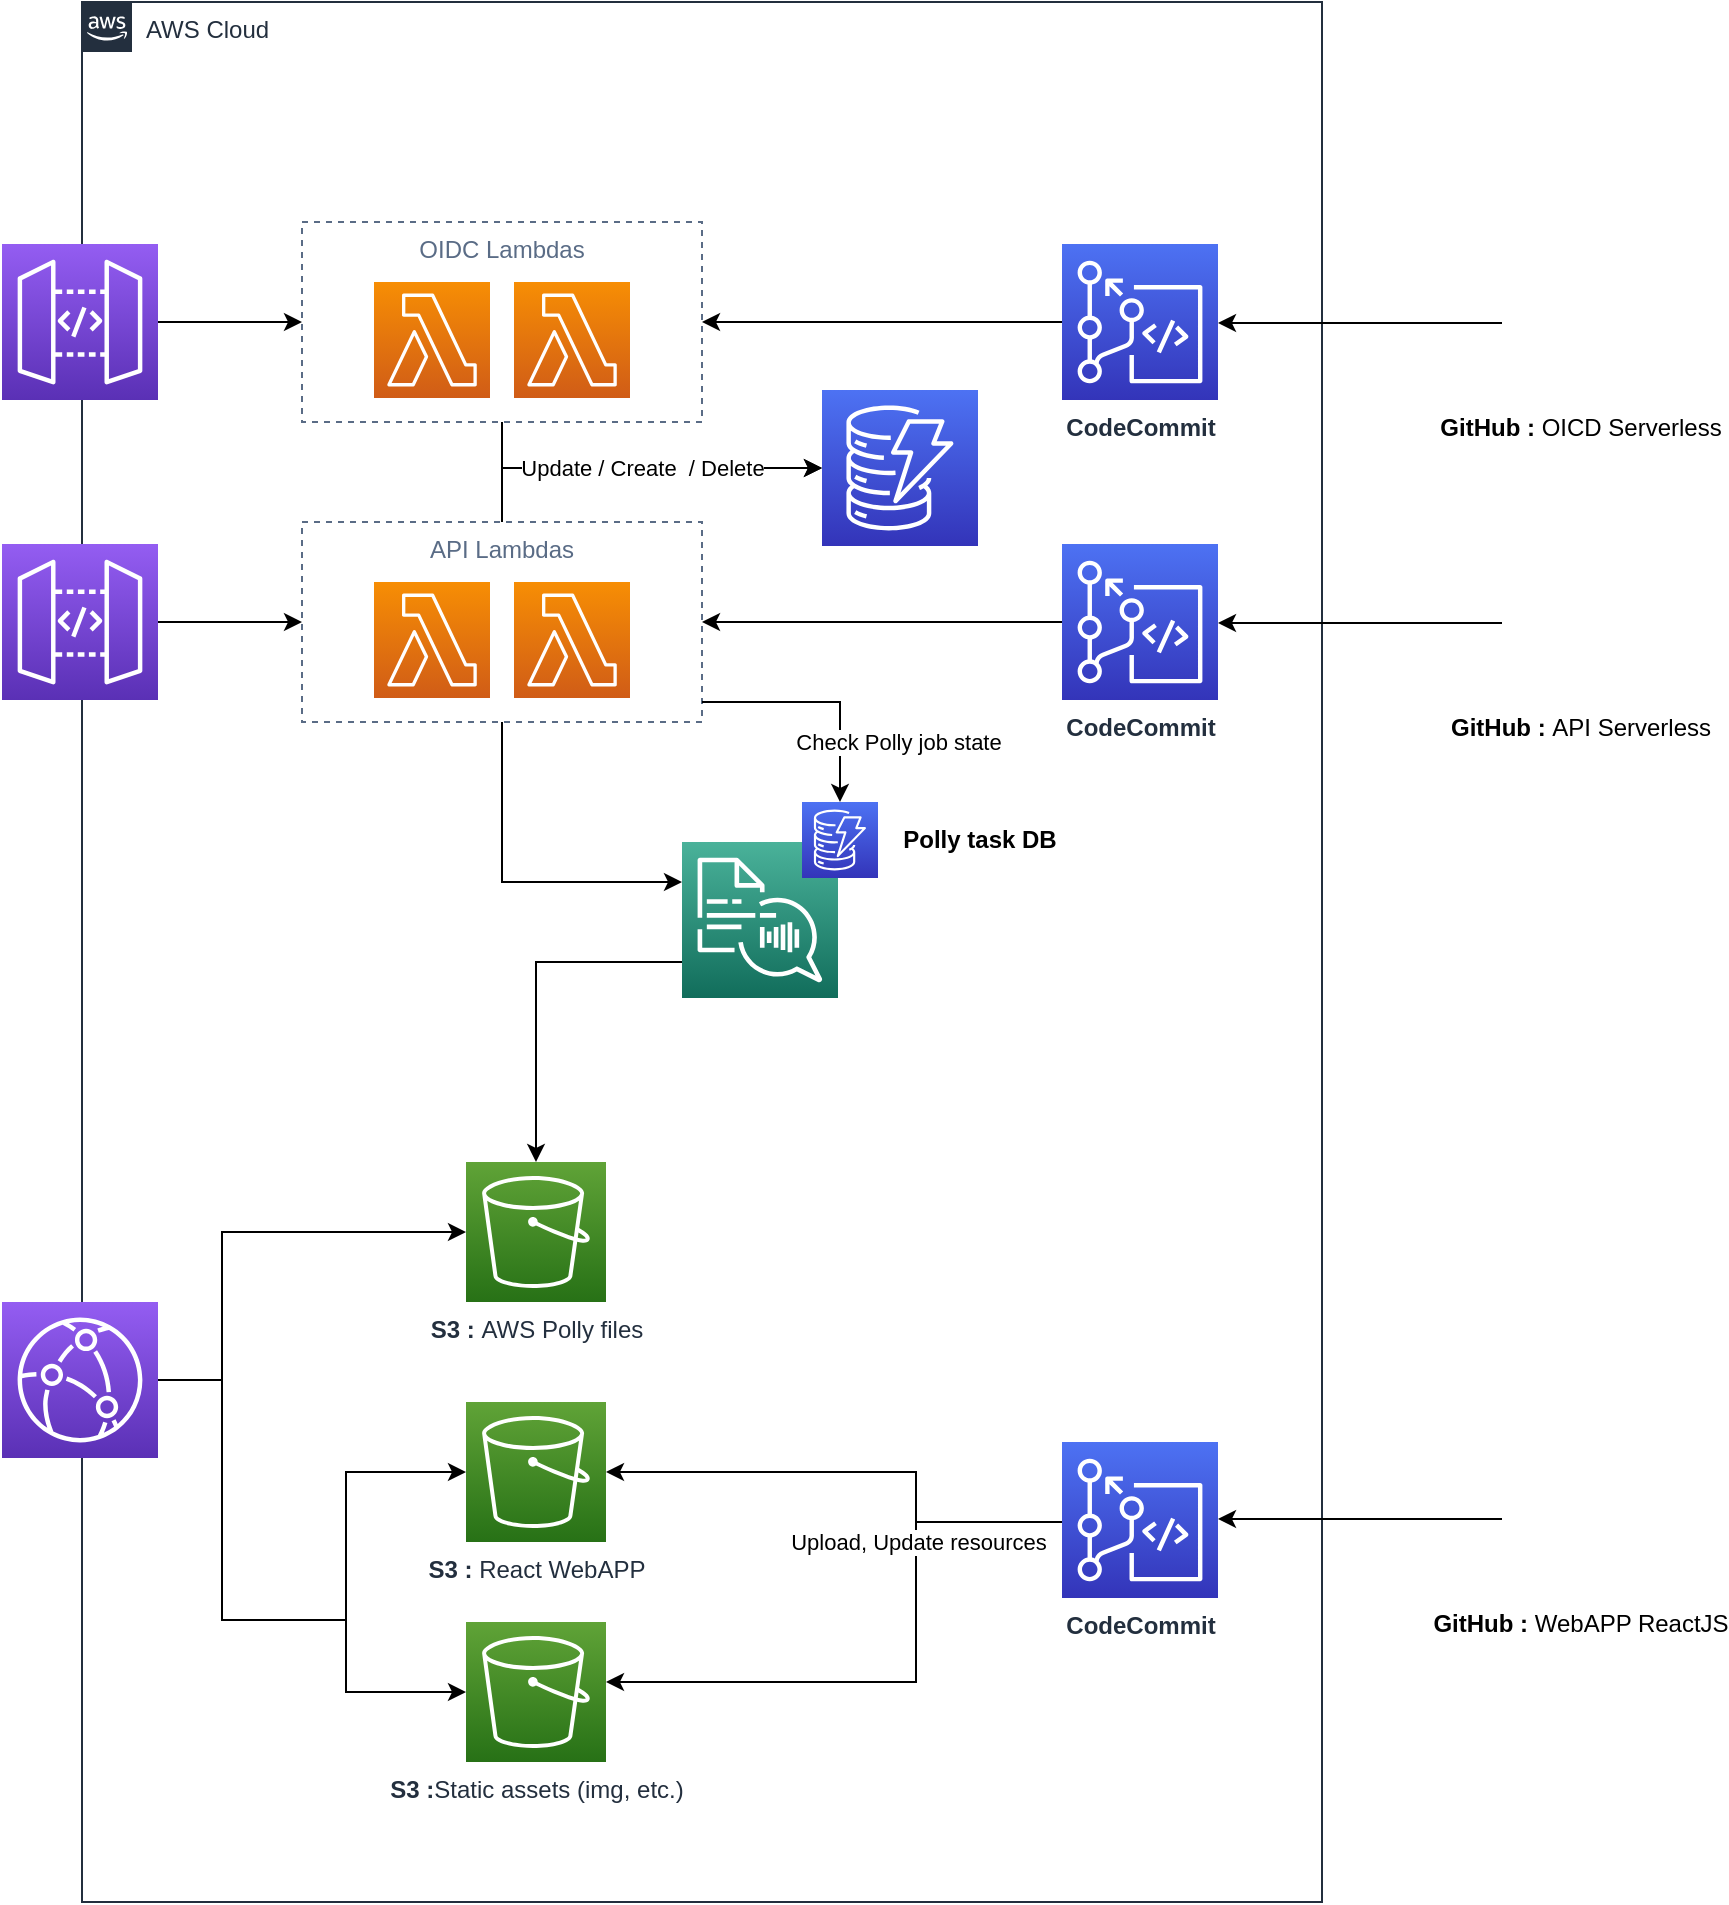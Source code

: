 <mxfile version="13.10.4" type="github">
  <diagram id="Ht1M8jgEwFfnCIfOTk4-" name="Page-1">
    <mxGraphModel dx="758" dy="406" grid="1" gridSize="10" guides="1" tooltips="1" connect="1" arrows="1" fold="1" page="1" pageScale="1" pageWidth="1169" pageHeight="827" math="0" shadow="0">
      <root>
        <mxCell id="0" />
        <mxCell id="1" parent="0" />
        <mxCell id="j_7Q8GbdNrXEVzg3eeIV-1" value="AWS Cloud" style="points=[[0,0],[0.25,0],[0.5,0],[0.75,0],[1,0],[1,0.25],[1,0.5],[1,0.75],[1,1],[0.75,1],[0.5,1],[0.25,1],[0,1],[0,0.75],[0,0.5],[0,0.25]];outlineConnect=0;gradientColor=none;html=1;whiteSpace=wrap;fontSize=12;fontStyle=0;shape=mxgraph.aws4.group;grIcon=mxgraph.aws4.group_aws_cloud_alt;strokeColor=#232F3E;fillColor=none;verticalAlign=top;align=left;spacingLeft=30;fontColor=#232F3E;dashed=0;" vertex="1" parent="1">
          <mxGeometry x="430" y="80" width="620" height="950" as="geometry" />
        </mxCell>
        <mxCell id="j_7Q8GbdNrXEVzg3eeIV-8" style="edgeStyle=orthogonalEdgeStyle;rounded=0;orthogonalLoop=1;jettySize=auto;html=1;" edge="1" parent="1" target="j_7Q8GbdNrXEVzg3eeIV-5">
          <mxGeometry relative="1" as="geometry">
            <mxPoint x="530.0" y="889" as="sourcePoint" />
            <Array as="points">
              <mxPoint x="562" y="889" />
              <mxPoint x="562" y="815" />
            </Array>
          </mxGeometry>
        </mxCell>
        <mxCell id="j_7Q8GbdNrXEVzg3eeIV-9" style="edgeStyle=orthogonalEdgeStyle;rounded=0;orthogonalLoop=1;jettySize=auto;html=1;" edge="1" parent="1" source="j_7Q8GbdNrXEVzg3eeIV-4" target="j_7Q8GbdNrXEVzg3eeIV-6">
          <mxGeometry relative="1" as="geometry">
            <mxPoint x="530.0" y="889" as="sourcePoint" />
            <Array as="points">
              <mxPoint x="500" y="769" />
              <mxPoint x="500" y="889" />
              <mxPoint x="562" y="889" />
              <mxPoint x="562" y="925" />
            </Array>
          </mxGeometry>
        </mxCell>
        <mxCell id="j_7Q8GbdNrXEVzg3eeIV-10" style="edgeStyle=orthogonalEdgeStyle;rounded=0;orthogonalLoop=1;jettySize=auto;html=1;" edge="1" parent="1" source="j_7Q8GbdNrXEVzg3eeIV-4" target="j_7Q8GbdNrXEVzg3eeIV-7">
          <mxGeometry relative="1" as="geometry">
            <Array as="points">
              <mxPoint x="500" y="769" />
              <mxPoint x="500" y="695" />
            </Array>
          </mxGeometry>
        </mxCell>
        <mxCell id="j_7Q8GbdNrXEVzg3eeIV-4" value="" style="outlineConnect=0;fontColor=#232F3E;gradientColor=#945DF2;gradientDirection=north;fillColor=#5A30B5;strokeColor=#ffffff;dashed=0;verticalLabelPosition=bottom;verticalAlign=top;align=center;html=1;fontSize=12;fontStyle=0;aspect=fixed;shape=mxgraph.aws4.resourceIcon;resIcon=mxgraph.aws4.cloudfront;" vertex="1" parent="1">
          <mxGeometry x="390" y="730" width="78" height="78" as="geometry" />
        </mxCell>
        <mxCell id="j_7Q8GbdNrXEVzg3eeIV-5" value="&lt;b&gt;S3 : &lt;/b&gt;React WebAPP" style="outlineConnect=0;fontColor=#232F3E;gradientColor=#60A337;gradientDirection=north;fillColor=#277116;strokeColor=#ffffff;dashed=0;verticalLabelPosition=bottom;verticalAlign=top;align=center;html=1;fontSize=12;fontStyle=0;aspect=fixed;shape=mxgraph.aws4.resourceIcon;resIcon=mxgraph.aws4.s3;" vertex="1" parent="1">
          <mxGeometry x="622" y="780" width="70" height="70" as="geometry" />
        </mxCell>
        <mxCell id="j_7Q8GbdNrXEVzg3eeIV-6" value="&lt;b&gt;S3 :&lt;/b&gt;Static assets (img, etc.)&lt;b&gt;&lt;br&gt;&lt;/b&gt;" style="outlineConnect=0;fontColor=#232F3E;gradientColor=#60A337;gradientDirection=north;fillColor=#277116;strokeColor=#ffffff;dashed=0;verticalLabelPosition=bottom;verticalAlign=top;align=center;html=1;fontSize=12;fontStyle=0;aspect=fixed;shape=mxgraph.aws4.resourceIcon;resIcon=mxgraph.aws4.s3;" vertex="1" parent="1">
          <mxGeometry x="622" y="890" width="70" height="70" as="geometry" />
        </mxCell>
        <mxCell id="j_7Q8GbdNrXEVzg3eeIV-7" value="&lt;b&gt;S3 : &lt;/b&gt;AWS Polly files&lt;b&gt;&lt;br&gt;&lt;/b&gt;" style="outlineConnect=0;fontColor=#232F3E;gradientColor=#60A337;gradientDirection=north;fillColor=#277116;strokeColor=#ffffff;dashed=0;verticalLabelPosition=bottom;verticalAlign=top;align=center;html=1;fontSize=12;fontStyle=0;aspect=fixed;shape=mxgraph.aws4.resourceIcon;resIcon=mxgraph.aws4.s3;" vertex="1" parent="1">
          <mxGeometry x="622" y="660" width="70" height="70" as="geometry" />
        </mxCell>
        <mxCell id="j_7Q8GbdNrXEVzg3eeIV-21" style="edgeStyle=orthogonalEdgeStyle;rounded=0;orthogonalLoop=1;jettySize=auto;html=1;entryX=0;entryY=0.5;entryDx=0;entryDy=0;" edge="1" parent="1" source="j_7Q8GbdNrXEVzg3eeIV-13" target="j_7Q8GbdNrXEVzg3eeIV-3">
          <mxGeometry relative="1" as="geometry" />
        </mxCell>
        <mxCell id="j_7Q8GbdNrXEVzg3eeIV-13" value="" style="outlineConnect=0;fontColor=#232F3E;gradientColor=#945DF2;gradientDirection=north;fillColor=#5A30B5;strokeColor=#ffffff;dashed=0;verticalLabelPosition=bottom;verticalAlign=top;align=center;html=1;fontSize=12;fontStyle=0;aspect=fixed;shape=mxgraph.aws4.resourceIcon;resIcon=mxgraph.aws4.api_gateway;" vertex="1" parent="1">
          <mxGeometry x="390" y="351" width="78" height="78" as="geometry" />
        </mxCell>
        <mxCell id="j_7Q8GbdNrXEVzg3eeIV-14" value="" style="group" vertex="1" connectable="0" parent="1">
          <mxGeometry x="540" y="340" width="200" height="100" as="geometry" />
        </mxCell>
        <mxCell id="j_7Q8GbdNrXEVzg3eeIV-3" value="API Lambdas" style="fillColor=none;strokeColor=#5A6C86;dashed=1;verticalAlign=top;fontStyle=0;fontColor=#5A6C86;" vertex="1" parent="j_7Q8GbdNrXEVzg3eeIV-14">
          <mxGeometry width="200" height="100" as="geometry" />
        </mxCell>
        <mxCell id="j_7Q8GbdNrXEVzg3eeIV-11" value="" style="outlineConnect=0;fontColor=#232F3E;gradientColor=#F78E04;gradientDirection=north;fillColor=#D05C17;strokeColor=#ffffff;dashed=0;verticalLabelPosition=bottom;verticalAlign=top;align=center;html=1;fontSize=12;fontStyle=0;aspect=fixed;shape=mxgraph.aws4.resourceIcon;resIcon=mxgraph.aws4.lambda;" vertex="1" parent="j_7Q8GbdNrXEVzg3eeIV-14">
          <mxGeometry x="106" y="30" width="58" height="58" as="geometry" />
        </mxCell>
        <mxCell id="j_7Q8GbdNrXEVzg3eeIV-12" value="" style="outlineConnect=0;fontColor=#232F3E;gradientColor=#F78E04;gradientDirection=north;fillColor=#D05C17;strokeColor=#ffffff;dashed=0;verticalLabelPosition=bottom;verticalAlign=top;align=center;html=1;fontSize=12;fontStyle=0;aspect=fixed;shape=mxgraph.aws4.resourceIcon;resIcon=mxgraph.aws4.lambda;" vertex="1" parent="j_7Q8GbdNrXEVzg3eeIV-14">
          <mxGeometry x="36" y="30" width="58" height="58" as="geometry" />
        </mxCell>
        <mxCell id="j_7Q8GbdNrXEVzg3eeIV-20" style="edgeStyle=orthogonalEdgeStyle;rounded=0;orthogonalLoop=1;jettySize=auto;html=1;entryX=0;entryY=0.5;entryDx=0;entryDy=0;" edge="1" parent="1" source="j_7Q8GbdNrXEVzg3eeIV-15" target="j_7Q8GbdNrXEVzg3eeIV-17">
          <mxGeometry relative="1" as="geometry" />
        </mxCell>
        <mxCell id="j_7Q8GbdNrXEVzg3eeIV-15" value="" style="outlineConnect=0;fontColor=#232F3E;gradientColor=#945DF2;gradientDirection=north;fillColor=#5A30B5;strokeColor=#ffffff;dashed=0;verticalLabelPosition=bottom;verticalAlign=top;align=center;html=1;fontSize=12;fontStyle=0;aspect=fixed;shape=mxgraph.aws4.resourceIcon;resIcon=mxgraph.aws4.api_gateway;" vertex="1" parent="1">
          <mxGeometry x="390" y="201" width="78" height="78" as="geometry" />
        </mxCell>
        <mxCell id="j_7Q8GbdNrXEVzg3eeIV-16" value="" style="group" vertex="1" connectable="0" parent="1">
          <mxGeometry x="540" y="190" width="200" height="100" as="geometry" />
        </mxCell>
        <mxCell id="j_7Q8GbdNrXEVzg3eeIV-17" value="OIDC Lambdas" style="fillColor=none;strokeColor=#5A6C86;dashed=1;verticalAlign=top;fontStyle=0;fontColor=#5A6C86;" vertex="1" parent="j_7Q8GbdNrXEVzg3eeIV-16">
          <mxGeometry width="200" height="100" as="geometry" />
        </mxCell>
        <mxCell id="j_7Q8GbdNrXEVzg3eeIV-18" value="" style="outlineConnect=0;fontColor=#232F3E;gradientColor=#F78E04;gradientDirection=north;fillColor=#D05C17;strokeColor=#ffffff;dashed=0;verticalLabelPosition=bottom;verticalAlign=top;align=center;html=1;fontSize=12;fontStyle=0;aspect=fixed;shape=mxgraph.aws4.resourceIcon;resIcon=mxgraph.aws4.lambda;" vertex="1" parent="j_7Q8GbdNrXEVzg3eeIV-16">
          <mxGeometry x="106" y="30" width="58" height="58" as="geometry" />
        </mxCell>
        <mxCell id="j_7Q8GbdNrXEVzg3eeIV-19" value="" style="outlineConnect=0;fontColor=#232F3E;gradientColor=#F78E04;gradientDirection=north;fillColor=#D05C17;strokeColor=#ffffff;dashed=0;verticalLabelPosition=bottom;verticalAlign=top;align=center;html=1;fontSize=12;fontStyle=0;aspect=fixed;shape=mxgraph.aws4.resourceIcon;resIcon=mxgraph.aws4.lambda;" vertex="1" parent="j_7Q8GbdNrXEVzg3eeIV-16">
          <mxGeometry x="36" y="30" width="58" height="58" as="geometry" />
        </mxCell>
        <mxCell id="j_7Q8GbdNrXEVzg3eeIV-36" style="edgeStyle=orthogonalEdgeStyle;rounded=0;orthogonalLoop=1;jettySize=auto;html=1;" edge="1" parent="1" source="j_7Q8GbdNrXEVzg3eeIV-24" target="j_7Q8GbdNrXEVzg3eeIV-31">
          <mxGeometry relative="1" as="geometry">
            <Array as="points">
              <mxPoint x="1030" y="240" />
              <mxPoint x="1030" y="240" />
            </Array>
          </mxGeometry>
        </mxCell>
        <mxCell id="j_7Q8GbdNrXEVzg3eeIV-24" value="&lt;b&gt;GitHub : &lt;/b&gt;OICD Serverless" style="shape=image;html=1;verticalAlign=top;verticalLabelPosition=bottom;labelBackgroundColor=#ffffff;imageAspect=0;aspect=fixed;image=https://cdn4.iconfinder.com/data/icons/iconsimple-logotypes/512/github-128.png" vertex="1" parent="1">
          <mxGeometry x="1140" y="202" width="77" height="77" as="geometry" />
        </mxCell>
        <mxCell id="j_7Q8GbdNrXEVzg3eeIV-35" style="edgeStyle=orthogonalEdgeStyle;rounded=0;orthogonalLoop=1;jettySize=auto;html=1;" edge="1" parent="1" source="j_7Q8GbdNrXEVzg3eeIV-25" target="j_7Q8GbdNrXEVzg3eeIV-32">
          <mxGeometry relative="1" as="geometry">
            <Array as="points">
              <mxPoint x="1080" y="390" />
              <mxPoint x="1080" y="390" />
            </Array>
          </mxGeometry>
        </mxCell>
        <mxCell id="j_7Q8GbdNrXEVzg3eeIV-25" value="&lt;b&gt;GitHub : &lt;/b&gt;API Serverless" style="shape=image;html=1;verticalAlign=top;verticalLabelPosition=bottom;labelBackgroundColor=#ffffff;imageAspect=0;aspect=fixed;image=https://cdn4.iconfinder.com/data/icons/iconsimple-logotypes/512/github-128.png" vertex="1" parent="1">
          <mxGeometry x="1140" y="352" width="77" height="77" as="geometry" />
        </mxCell>
        <mxCell id="j_7Q8GbdNrXEVzg3eeIV-34" style="edgeStyle=orthogonalEdgeStyle;rounded=0;orthogonalLoop=1;jettySize=auto;html=1;" edge="1" parent="1" source="j_7Q8GbdNrXEVzg3eeIV-26" target="j_7Q8GbdNrXEVzg3eeIV-33">
          <mxGeometry relative="1" as="geometry">
            <Array as="points">
              <mxPoint x="1040" y="839" />
              <mxPoint x="1040" y="839" />
            </Array>
          </mxGeometry>
        </mxCell>
        <mxCell id="j_7Q8GbdNrXEVzg3eeIV-26" value="&lt;b&gt;GitHub : &lt;/b&gt;WebAPP ReactJS&lt;b&gt;&lt;br&gt;&lt;/b&gt;" style="shape=image;html=1;verticalAlign=top;verticalLabelPosition=bottom;labelBackgroundColor=#ffffff;imageAspect=0;aspect=fixed;image=https://cdn4.iconfinder.com/data/icons/iconsimple-logotypes/512/github-128.png" vertex="1" parent="1">
          <mxGeometry x="1140" y="800" width="77" height="77" as="geometry" />
        </mxCell>
        <mxCell id="j_7Q8GbdNrXEVzg3eeIV-40" style="edgeStyle=orthogonalEdgeStyle;rounded=0;orthogonalLoop=1;jettySize=auto;html=1;entryX=1;entryY=0.5;entryDx=0;entryDy=0;" edge="1" parent="1" source="j_7Q8GbdNrXEVzg3eeIV-31" target="j_7Q8GbdNrXEVzg3eeIV-17">
          <mxGeometry relative="1" as="geometry" />
        </mxCell>
        <mxCell id="j_7Q8GbdNrXEVzg3eeIV-31" value="&lt;b&gt;CodeCommit&lt;/b&gt;" style="outlineConnect=0;fontColor=#232F3E;gradientColor=#4D72F3;gradientDirection=north;fillColor=#3334B9;strokeColor=#ffffff;dashed=0;verticalLabelPosition=bottom;verticalAlign=top;align=center;html=1;fontSize=12;fontStyle=0;aspect=fixed;shape=mxgraph.aws4.resourceIcon;resIcon=mxgraph.aws4.codecommit;" vertex="1" parent="1">
          <mxGeometry x="920" y="201" width="78" height="78" as="geometry" />
        </mxCell>
        <mxCell id="j_7Q8GbdNrXEVzg3eeIV-41" style="edgeStyle=orthogonalEdgeStyle;rounded=0;orthogonalLoop=1;jettySize=auto;html=1;entryX=1;entryY=0.5;entryDx=0;entryDy=0;" edge="1" parent="1" source="j_7Q8GbdNrXEVzg3eeIV-32" target="j_7Q8GbdNrXEVzg3eeIV-3">
          <mxGeometry relative="1" as="geometry" />
        </mxCell>
        <mxCell id="j_7Q8GbdNrXEVzg3eeIV-32" value="&lt;b&gt;CodeCommit&lt;/b&gt;" style="outlineConnect=0;fontColor=#232F3E;gradientColor=#4D72F3;gradientDirection=north;fillColor=#3334B9;strokeColor=#ffffff;dashed=0;verticalLabelPosition=bottom;verticalAlign=top;align=center;html=1;fontSize=12;fontStyle=0;aspect=fixed;shape=mxgraph.aws4.resourceIcon;resIcon=mxgraph.aws4.codecommit;" vertex="1" parent="1">
          <mxGeometry x="920" y="351" width="78" height="78" as="geometry" />
        </mxCell>
        <mxCell id="j_7Q8GbdNrXEVzg3eeIV-37" style="edgeStyle=orthogonalEdgeStyle;rounded=0;orthogonalLoop=1;jettySize=auto;html=1;" edge="1" parent="1" source="j_7Q8GbdNrXEVzg3eeIV-33" target="j_7Q8GbdNrXEVzg3eeIV-5">
          <mxGeometry relative="1" as="geometry">
            <Array as="points">
              <mxPoint x="847" y="840" />
              <mxPoint x="847" y="815" />
            </Array>
          </mxGeometry>
        </mxCell>
        <mxCell id="j_7Q8GbdNrXEVzg3eeIV-38" style="edgeStyle=orthogonalEdgeStyle;rounded=0;orthogonalLoop=1;jettySize=auto;html=1;" edge="1" parent="1" source="j_7Q8GbdNrXEVzg3eeIV-33" target="j_7Q8GbdNrXEVzg3eeIV-6">
          <mxGeometry relative="1" as="geometry">
            <Array as="points">
              <mxPoint x="847" y="840" />
              <mxPoint x="847" y="920" />
            </Array>
          </mxGeometry>
        </mxCell>
        <mxCell id="j_7Q8GbdNrXEVzg3eeIV-39" value="Upload, Update resources" style="edgeLabel;html=1;align=center;verticalAlign=middle;resizable=0;points=[];" vertex="1" connectable="0" parent="j_7Q8GbdNrXEVzg3eeIV-38">
          <mxGeometry x="-0.462" y="1" relative="1" as="geometry">
            <mxPoint as="offset" />
          </mxGeometry>
        </mxCell>
        <mxCell id="j_7Q8GbdNrXEVzg3eeIV-33" value="&lt;b&gt;CodeCommit&lt;/b&gt;" style="outlineConnect=0;fontColor=#232F3E;gradientColor=#4D72F3;gradientDirection=north;fillColor=#3334B9;strokeColor=#ffffff;dashed=0;verticalLabelPosition=bottom;verticalAlign=top;align=center;html=1;fontSize=12;fontStyle=0;aspect=fixed;shape=mxgraph.aws4.resourceIcon;resIcon=mxgraph.aws4.codecommit;" vertex="1" parent="1">
          <mxGeometry x="920" y="800" width="78" height="78" as="geometry" />
        </mxCell>
        <mxCell id="j_7Q8GbdNrXEVzg3eeIV-47" style="edgeStyle=orthogonalEdgeStyle;rounded=0;orthogonalLoop=1;jettySize=auto;html=1;" edge="1" parent="1" source="j_7Q8GbdNrXEVzg3eeIV-42" target="j_7Q8GbdNrXEVzg3eeIV-7">
          <mxGeometry relative="1" as="geometry">
            <Array as="points">
              <mxPoint x="657" y="560" />
            </Array>
          </mxGeometry>
        </mxCell>
        <mxCell id="j_7Q8GbdNrXEVzg3eeIV-42" value="" style="outlineConnect=0;fontColor=#232F3E;gradientColor=#4AB29A;gradientDirection=north;fillColor=#116D5B;strokeColor=#ffffff;dashed=0;verticalLabelPosition=bottom;verticalAlign=top;align=center;html=1;fontSize=12;fontStyle=0;aspect=fixed;shape=mxgraph.aws4.resourceIcon;resIcon=mxgraph.aws4.polly;" vertex="1" parent="1">
          <mxGeometry x="730" y="500" width="78" height="78" as="geometry" />
        </mxCell>
        <mxCell id="j_7Q8GbdNrXEVzg3eeIV-43" value="" style="outlineConnect=0;fontColor=#232F3E;gradientColor=#4D72F3;gradientDirection=north;fillColor=#3334B9;strokeColor=#ffffff;dashed=0;verticalLabelPosition=bottom;verticalAlign=top;align=center;html=1;fontSize=12;fontStyle=0;aspect=fixed;shape=mxgraph.aws4.resourceIcon;resIcon=mxgraph.aws4.dynamodb;" vertex="1" parent="1">
          <mxGeometry x="800" y="274" width="78" height="78" as="geometry" />
        </mxCell>
        <mxCell id="j_7Q8GbdNrXEVzg3eeIV-44" style="edgeStyle=orthogonalEdgeStyle;rounded=0;orthogonalLoop=1;jettySize=auto;html=1;" edge="1" parent="1" source="j_7Q8GbdNrXEVzg3eeIV-17" target="j_7Q8GbdNrXEVzg3eeIV-43">
          <mxGeometry relative="1" as="geometry">
            <Array as="points">
              <mxPoint x="640" y="313" />
            </Array>
          </mxGeometry>
        </mxCell>
        <mxCell id="j_7Q8GbdNrXEVzg3eeIV-45" style="edgeStyle=orthogonalEdgeStyle;rounded=0;orthogonalLoop=1;jettySize=auto;html=1;" edge="1" parent="1" source="j_7Q8GbdNrXEVzg3eeIV-3" target="j_7Q8GbdNrXEVzg3eeIV-43">
          <mxGeometry relative="1" as="geometry">
            <Array as="points">
              <mxPoint x="640" y="313" />
            </Array>
          </mxGeometry>
        </mxCell>
        <mxCell id="j_7Q8GbdNrXEVzg3eeIV-55" value="Update / Create&amp;nbsp; / Delete" style="edgeLabel;html=1;align=center;verticalAlign=middle;resizable=0;points=[];" vertex="1" connectable="0" parent="j_7Q8GbdNrXEVzg3eeIV-45">
          <mxGeometry x="0.48" relative="1" as="geometry">
            <mxPoint x="-41.57" as="offset" />
          </mxGeometry>
        </mxCell>
        <mxCell id="j_7Q8GbdNrXEVzg3eeIV-48" style="edgeStyle=orthogonalEdgeStyle;rounded=0;orthogonalLoop=1;jettySize=auto;html=1;" edge="1" parent="1" source="j_7Q8GbdNrXEVzg3eeIV-3" target="j_7Q8GbdNrXEVzg3eeIV-42">
          <mxGeometry relative="1" as="geometry">
            <Array as="points">
              <mxPoint x="640" y="520" />
            </Array>
          </mxGeometry>
        </mxCell>
        <mxCell id="j_7Q8GbdNrXEVzg3eeIV-50" value="" style="outlineConnect=0;fontColor=#232F3E;gradientColor=#4D72F3;gradientDirection=north;fillColor=#3334B9;strokeColor=#ffffff;dashed=0;verticalLabelPosition=bottom;verticalAlign=top;align=center;html=1;fontSize=12;fontStyle=0;aspect=fixed;shape=mxgraph.aws4.resourceIcon;resIcon=mxgraph.aws4.dynamodb;" vertex="1" parent="1">
          <mxGeometry x="790" y="480" width="38" height="38" as="geometry" />
        </mxCell>
        <mxCell id="j_7Q8GbdNrXEVzg3eeIV-51" value="&lt;b&gt;Polly task DB&lt;/b&gt;" style="text;html=1;strokeColor=none;fillColor=none;align=center;verticalAlign=middle;whiteSpace=wrap;rounded=0;" vertex="1" parent="1">
          <mxGeometry x="838" y="489" width="82" height="20" as="geometry" />
        </mxCell>
        <mxCell id="j_7Q8GbdNrXEVzg3eeIV-53" style="edgeStyle=orthogonalEdgeStyle;rounded=0;orthogonalLoop=1;jettySize=auto;html=1;" edge="1" parent="1" source="j_7Q8GbdNrXEVzg3eeIV-3" target="j_7Q8GbdNrXEVzg3eeIV-50">
          <mxGeometry relative="1" as="geometry">
            <Array as="points">
              <mxPoint x="809" y="430" />
            </Array>
          </mxGeometry>
        </mxCell>
        <mxCell id="j_7Q8GbdNrXEVzg3eeIV-54" value="Check Polly job state" style="edgeLabel;html=1;align=center;verticalAlign=middle;resizable=0;points=[];" vertex="1" connectable="0" parent="j_7Q8GbdNrXEVzg3eeIV-53">
          <mxGeometry x="-0.16" y="-1" relative="1" as="geometry">
            <mxPoint x="48" y="19" as="offset" />
          </mxGeometry>
        </mxCell>
      </root>
    </mxGraphModel>
  </diagram>
</mxfile>
